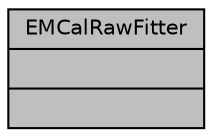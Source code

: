 digraph "EMCalRawFitter"
{
 // INTERACTIVE_SVG=YES
  bgcolor="transparent";
  edge [fontname="Helvetica",fontsize="10",labelfontname="Helvetica",labelfontsize="10"];
  node [fontname="Helvetica",fontsize="10",shape=record];
  Node1 [label="{EMCalRawFitter\n||}",height=0.2,width=0.4,color="black", fillcolor="grey75", style="filled", fontcolor="black"];
}
